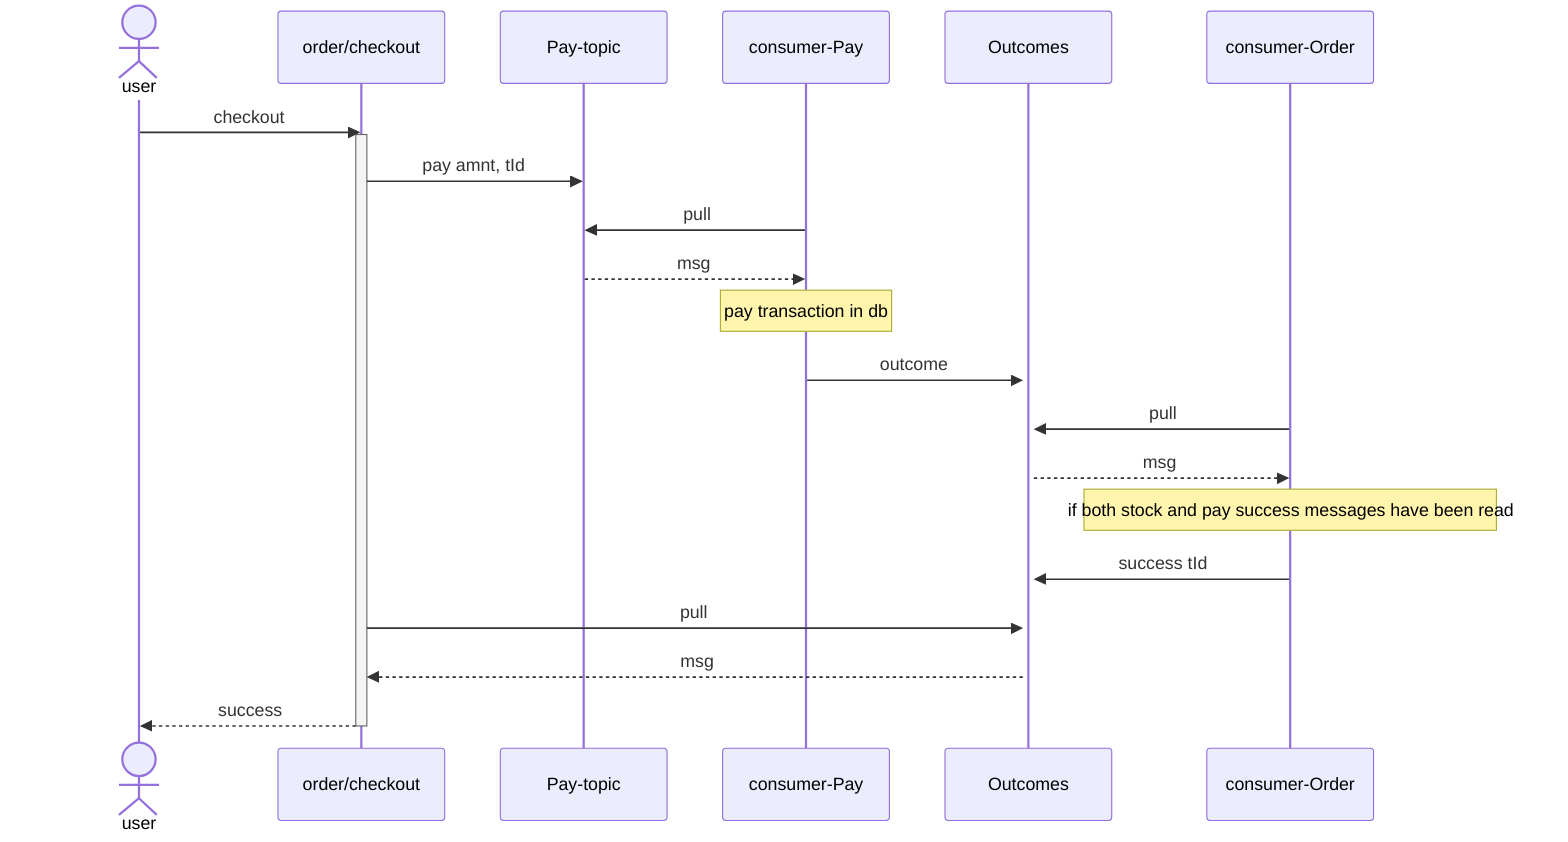 sequenceDiagram
    actor u as user
    participant oc as order/checkout
    %% participant ks as kafka-Stock
    participant kp as Pay-topic
    participant cp as consumer-Pay
    participant out as Outcomes
    participant co as consumer-Order
    %% participant cs as consumer-Stock
    activate out
    u ->> oc : checkout
    activate oc
    oc ->> kp: pay amnt, tId
    %% oc ->> ks: reduce amnt
    cp ->> kp: pull
    kp -->> cp: msg
    Note over cp: pay transaction in db
    cp ->> out : outcome
    co ->> out : pull
    out -->> co : msg
    Note over co : if both stock and pay success messages have been read
    co ->> out : success tId
    oc ->> out : pull
    out -->> oc : msg
    oc -->> u : success
    deactivate oc